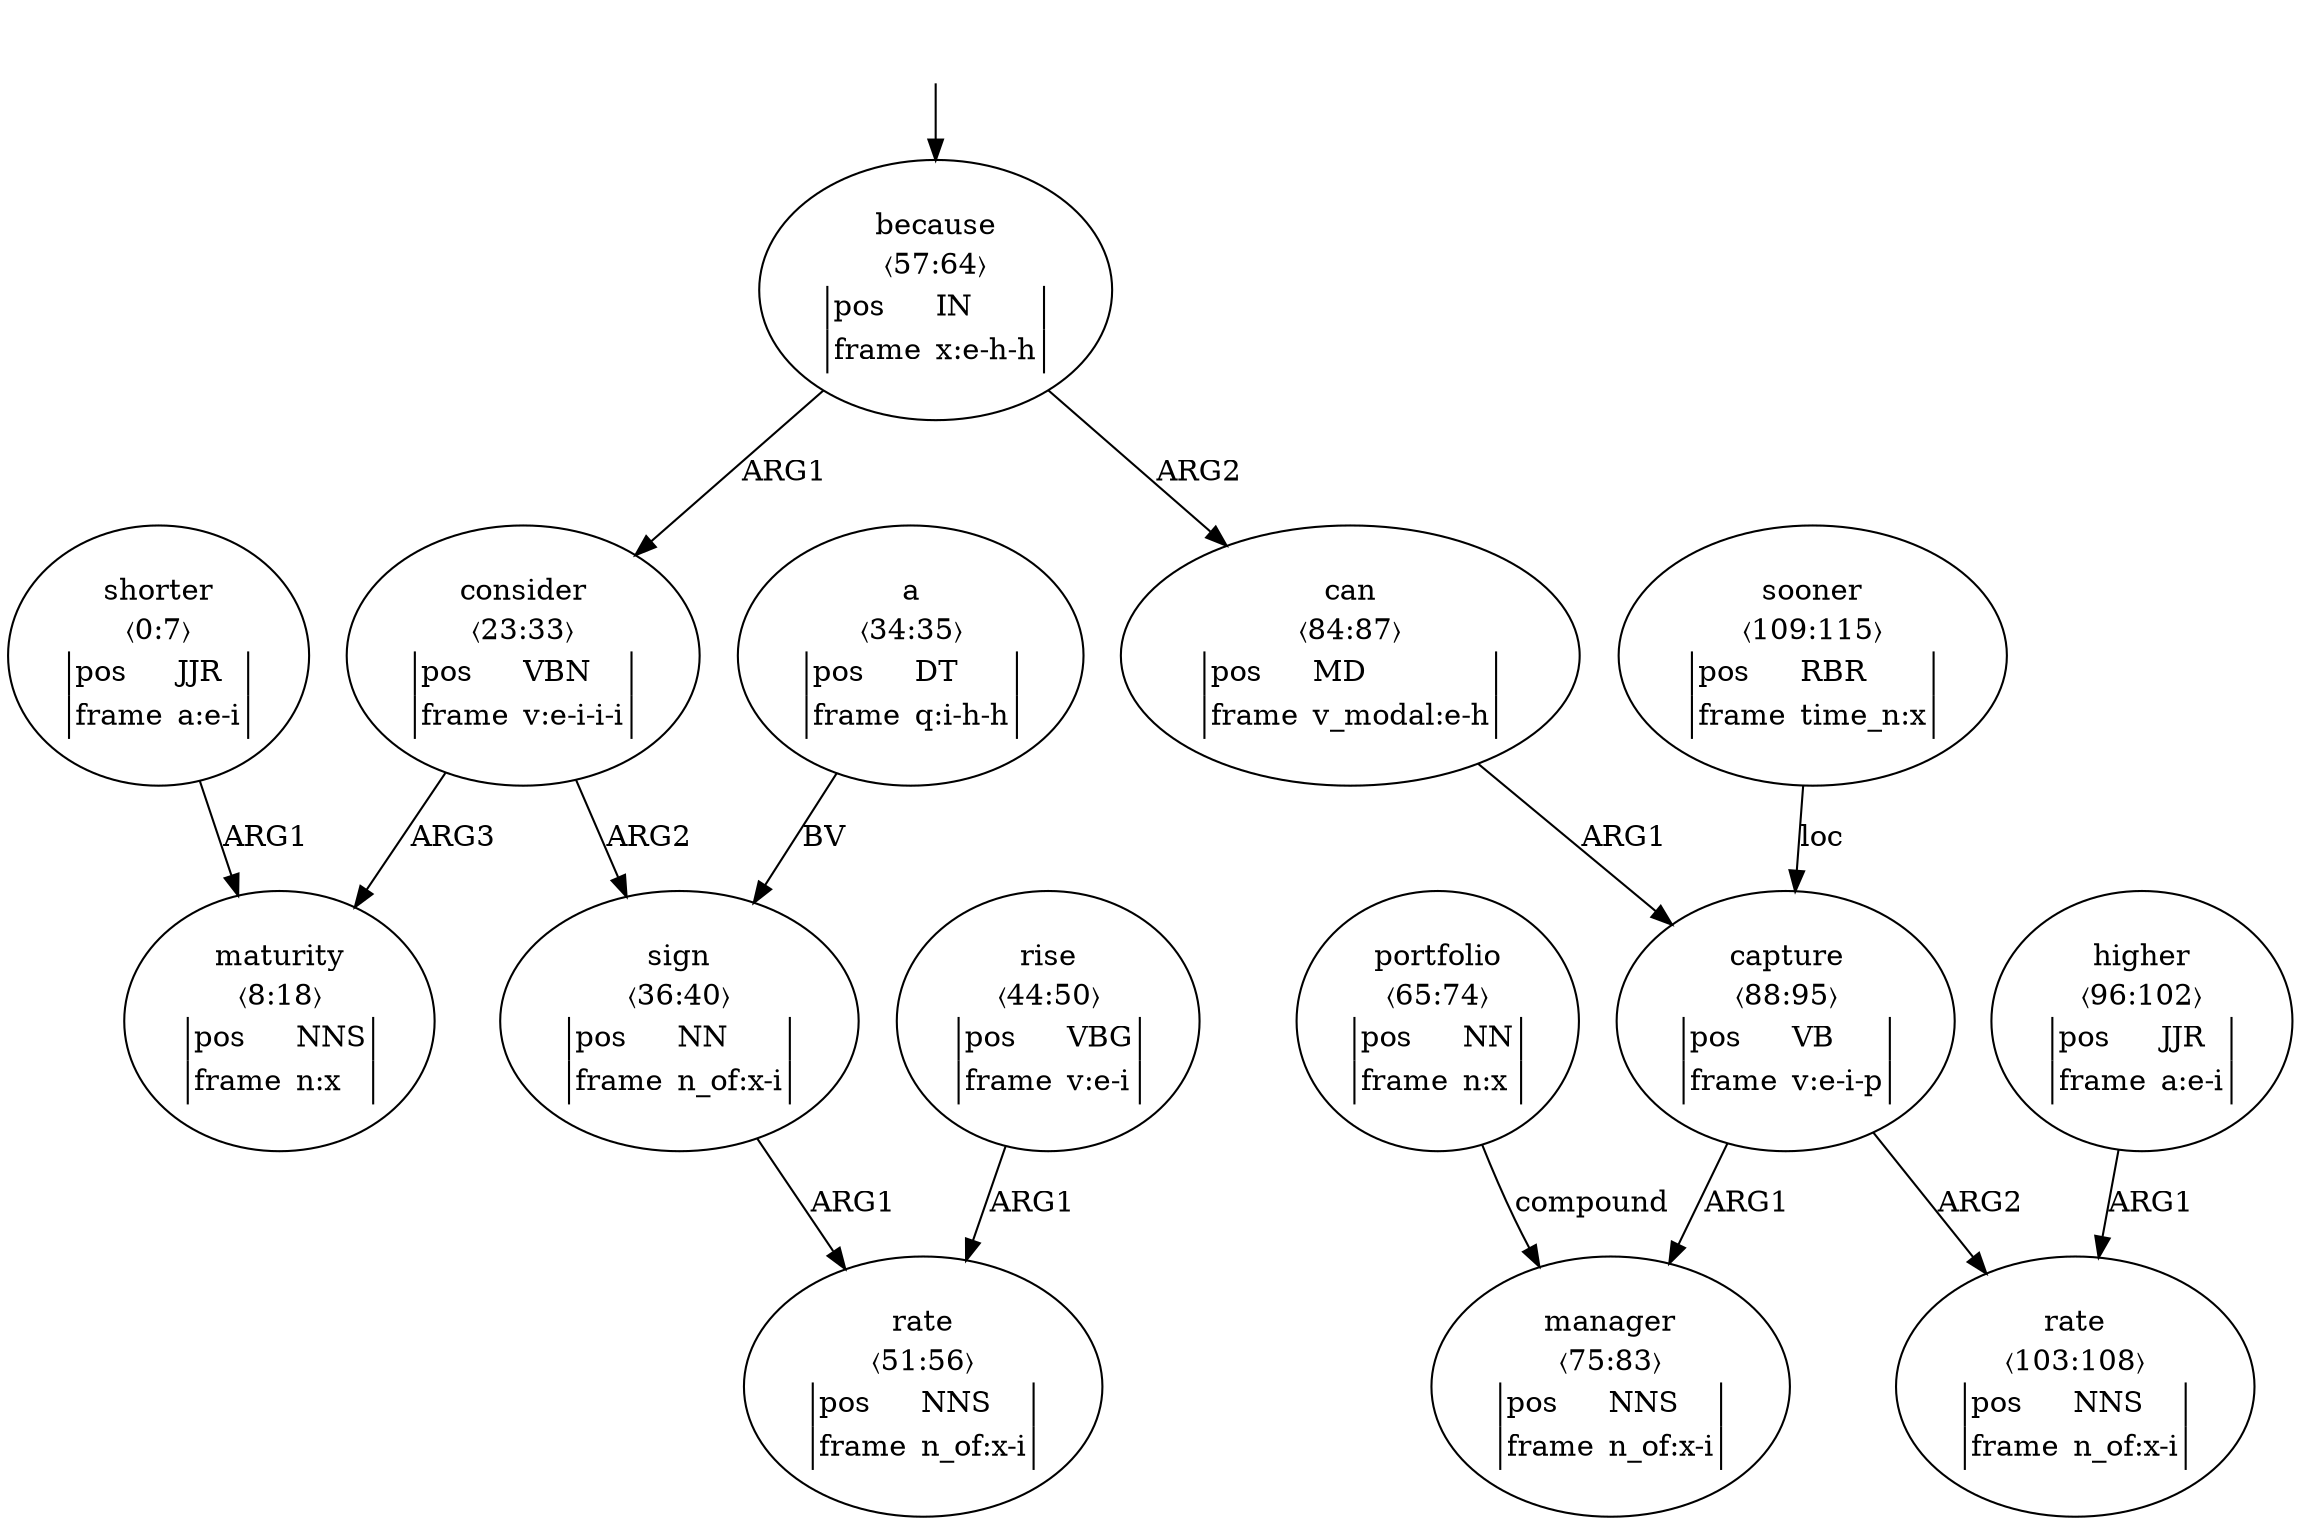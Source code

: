 digraph "20004006" {
  top [ style=invis ];
  top -> 9;
  0 [ label=<<table align="center" border="0" cellspacing="0"><tr><td colspan="2">shorter</td></tr><tr><td colspan="2">〈0:7〉</td></tr><tr><td sides="l" border="1" align="left">pos</td><td sides="r" border="1" align="left">JJR</td></tr><tr><td sides="l" border="1" align="left">frame</td><td sides="r" border="1" align="left">a:e-i</td></tr></table>> ];
  1 [ label=<<table align="center" border="0" cellspacing="0"><tr><td colspan="2">maturity</td></tr><tr><td colspan="2">〈8:18〉</td></tr><tr><td sides="l" border="1" align="left">pos</td><td sides="r" border="1" align="left">NNS</td></tr><tr><td sides="l" border="1" align="left">frame</td><td sides="r" border="1" align="left">n:x</td></tr></table>> ];
  3 [ label=<<table align="center" border="0" cellspacing="0"><tr><td colspan="2">consider</td></tr><tr><td colspan="2">〈23:33〉</td></tr><tr><td sides="l" border="1" align="left">pos</td><td sides="r" border="1" align="left">VBN</td></tr><tr><td sides="l" border="1" align="left">frame</td><td sides="r" border="1" align="left">v:e-i-i-i</td></tr></table>> ];
  4 [ label=<<table align="center" border="0" cellspacing="0"><tr><td colspan="2">a</td></tr><tr><td colspan="2">〈34:35〉</td></tr><tr><td sides="l" border="1" align="left">pos</td><td sides="r" border="1" align="left">DT</td></tr><tr><td sides="l" border="1" align="left">frame</td><td sides="r" border="1" align="left">q:i-h-h</td></tr></table>> ];
  5 [ label=<<table align="center" border="0" cellspacing="0"><tr><td colspan="2">sign</td></tr><tr><td colspan="2">〈36:40〉</td></tr><tr><td sides="l" border="1" align="left">pos</td><td sides="r" border="1" align="left">NN</td></tr><tr><td sides="l" border="1" align="left">frame</td><td sides="r" border="1" align="left">n_of:x-i</td></tr></table>> ];
  7 [ label=<<table align="center" border="0" cellspacing="0"><tr><td colspan="2">rise</td></tr><tr><td colspan="2">〈44:50〉</td></tr><tr><td sides="l" border="1" align="left">pos</td><td sides="r" border="1" align="left">VBG</td></tr><tr><td sides="l" border="1" align="left">frame</td><td sides="r" border="1" align="left">v:e-i</td></tr></table>> ];
  8 [ label=<<table align="center" border="0" cellspacing="0"><tr><td colspan="2">rate</td></tr><tr><td colspan="2">〈51:56〉</td></tr><tr><td sides="l" border="1" align="left">pos</td><td sides="r" border="1" align="left">NNS</td></tr><tr><td sides="l" border="1" align="left">frame</td><td sides="r" border="1" align="left">n_of:x-i</td></tr></table>> ];
  9 [ label=<<table align="center" border="0" cellspacing="0"><tr><td colspan="2">because</td></tr><tr><td colspan="2">〈57:64〉</td></tr><tr><td sides="l" border="1" align="left">pos</td><td sides="r" border="1" align="left">IN</td></tr><tr><td sides="l" border="1" align="left">frame</td><td sides="r" border="1" align="left">x:e-h-h</td></tr></table>> ];
  10 [ label=<<table align="center" border="0" cellspacing="0"><tr><td colspan="2">portfolio</td></tr><tr><td colspan="2">〈65:74〉</td></tr><tr><td sides="l" border="1" align="left">pos</td><td sides="r" border="1" align="left">NN</td></tr><tr><td sides="l" border="1" align="left">frame</td><td sides="r" border="1" align="left">n:x</td></tr></table>> ];
  11 [ label=<<table align="center" border="0" cellspacing="0"><tr><td colspan="2">manager</td></tr><tr><td colspan="2">〈75:83〉</td></tr><tr><td sides="l" border="1" align="left">pos</td><td sides="r" border="1" align="left">NNS</td></tr><tr><td sides="l" border="1" align="left">frame</td><td sides="r" border="1" align="left">n_of:x-i</td></tr></table>> ];
  12 [ label=<<table align="center" border="0" cellspacing="0"><tr><td colspan="2">can</td></tr><tr><td colspan="2">〈84:87〉</td></tr><tr><td sides="l" border="1" align="left">pos</td><td sides="r" border="1" align="left">MD</td></tr><tr><td sides="l" border="1" align="left">frame</td><td sides="r" border="1" align="left">v_modal:e-h</td></tr></table>> ];
  13 [ label=<<table align="center" border="0" cellspacing="0"><tr><td colspan="2">capture</td></tr><tr><td colspan="2">〈88:95〉</td></tr><tr><td sides="l" border="1" align="left">pos</td><td sides="r" border="1" align="left">VB</td></tr><tr><td sides="l" border="1" align="left">frame</td><td sides="r" border="1" align="left">v:e-i-p</td></tr></table>> ];
  14 [ label=<<table align="center" border="0" cellspacing="0"><tr><td colspan="2">higher</td></tr><tr><td colspan="2">〈96:102〉</td></tr><tr><td sides="l" border="1" align="left">pos</td><td sides="r" border="1" align="left">JJR</td></tr><tr><td sides="l" border="1" align="left">frame</td><td sides="r" border="1" align="left">a:e-i</td></tr></table>> ];
  15 [ label=<<table align="center" border="0" cellspacing="0"><tr><td colspan="2">rate</td></tr><tr><td colspan="2">〈103:108〉</td></tr><tr><td sides="l" border="1" align="left">pos</td><td sides="r" border="1" align="left">NNS</td></tr><tr><td sides="l" border="1" align="left">frame</td><td sides="r" border="1" align="left">n_of:x-i</td></tr></table>> ];
  16 [ label=<<table align="center" border="0" cellspacing="0"><tr><td colspan="2">sooner</td></tr><tr><td colspan="2">〈109:115〉</td></tr><tr><td sides="l" border="1" align="left">pos</td><td sides="r" border="1" align="left">RBR</td></tr><tr><td sides="l" border="1" align="left">frame</td><td sides="r" border="1" align="left">time_n:x</td></tr></table>> ];
  5 -> 8 [ label="ARG1" ];
  16 -> 13 [ label="loc" ];
  4 -> 5 [ label="BV" ];
  12 -> 13 [ label="ARG1" ];
  10 -> 11 [ label="compound" ];
  7 -> 8 [ label="ARG1" ];
  13 -> 15 [ label="ARG2" ];
  13 -> 11 [ label="ARG1" ];
  0 -> 1 [ label="ARG1" ];
  3 -> 1 [ label="ARG3" ];
  14 -> 15 [ label="ARG1" ];
  9 -> 3 [ label="ARG1" ];
  9 -> 12 [ label="ARG2" ];
  3 -> 5 [ label="ARG2" ];
}

